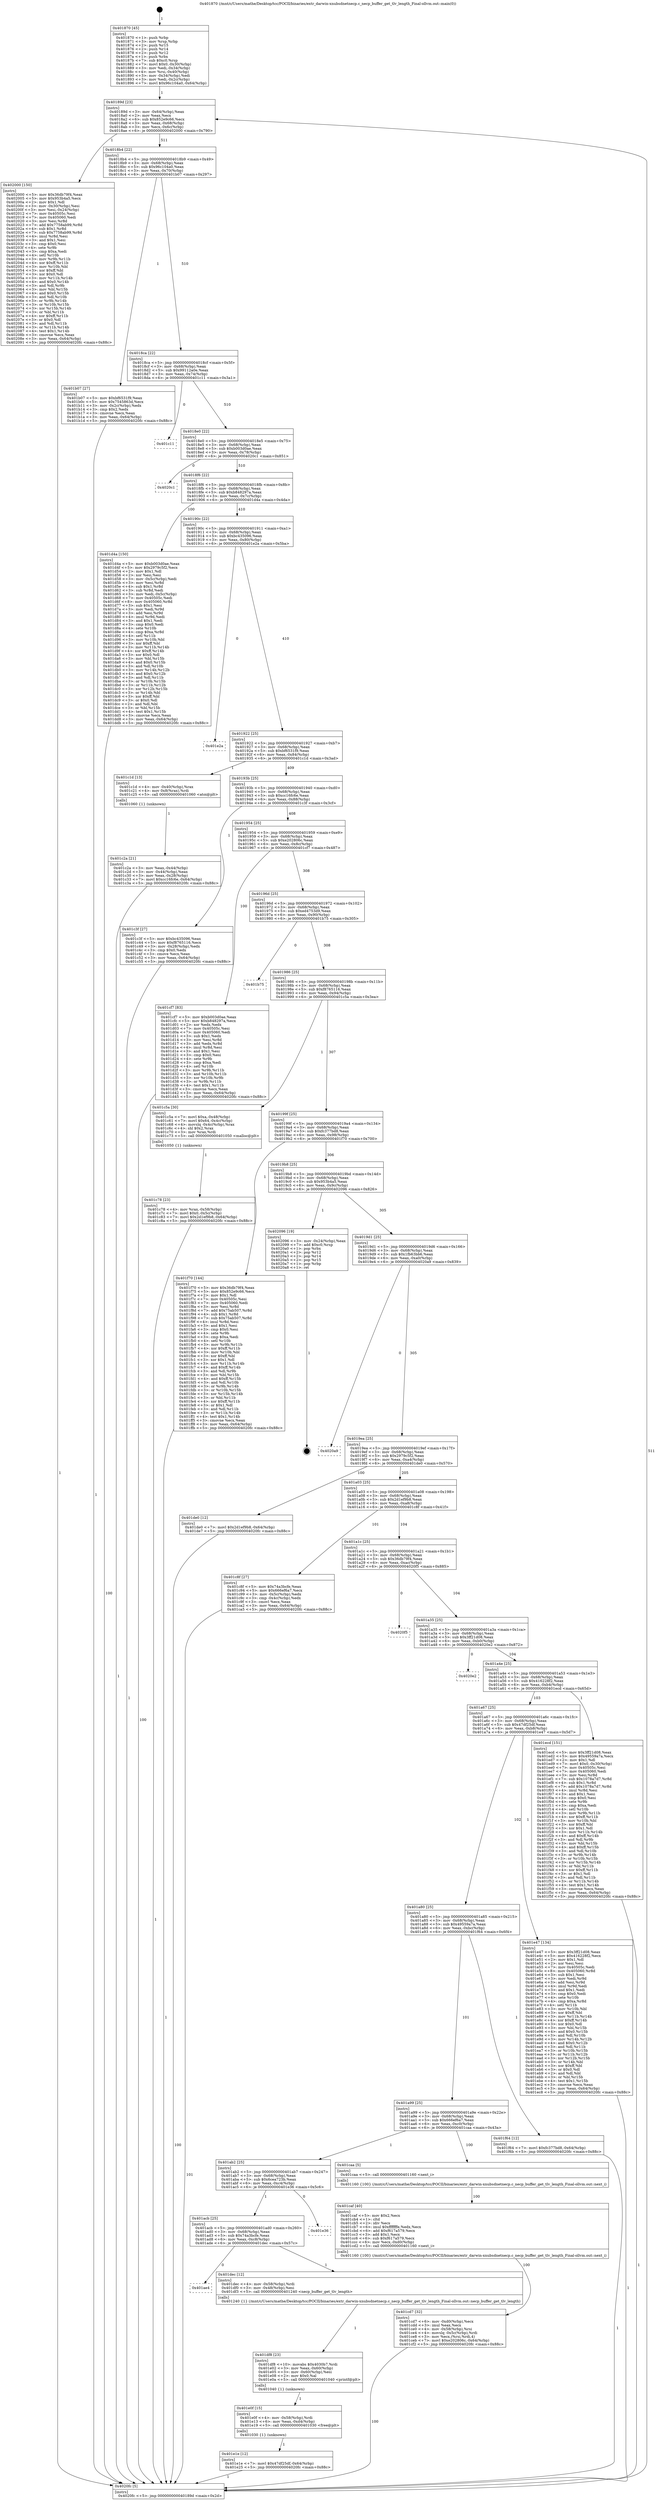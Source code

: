 digraph "0x401870" {
  label = "0x401870 (/mnt/c/Users/mathe/Desktop/tcc/POCII/binaries/extr_darwin-xnubsdnetnecp.c_necp_buffer_get_tlv_length_Final-ollvm.out::main(0))"
  labelloc = "t"
  node[shape=record]

  Entry [label="",width=0.3,height=0.3,shape=circle,fillcolor=black,style=filled]
  "0x40189d" [label="{
     0x40189d [23]\l
     | [instrs]\l
     &nbsp;&nbsp;0x40189d \<+3\>: mov -0x64(%rbp),%eax\l
     &nbsp;&nbsp;0x4018a0 \<+2\>: mov %eax,%ecx\l
     &nbsp;&nbsp;0x4018a2 \<+6\>: sub $0x852e9c66,%ecx\l
     &nbsp;&nbsp;0x4018a8 \<+3\>: mov %eax,-0x68(%rbp)\l
     &nbsp;&nbsp;0x4018ab \<+3\>: mov %ecx,-0x6c(%rbp)\l
     &nbsp;&nbsp;0x4018ae \<+6\>: je 0000000000402000 \<main+0x790\>\l
  }"]
  "0x402000" [label="{
     0x402000 [150]\l
     | [instrs]\l
     &nbsp;&nbsp;0x402000 \<+5\>: mov $0x36db79f4,%eax\l
     &nbsp;&nbsp;0x402005 \<+5\>: mov $0x953b4a5,%ecx\l
     &nbsp;&nbsp;0x40200a \<+2\>: mov $0x1,%dl\l
     &nbsp;&nbsp;0x40200c \<+3\>: mov -0x30(%rbp),%esi\l
     &nbsp;&nbsp;0x40200f \<+3\>: mov %esi,-0x24(%rbp)\l
     &nbsp;&nbsp;0x402012 \<+7\>: mov 0x40505c,%esi\l
     &nbsp;&nbsp;0x402019 \<+7\>: mov 0x405060,%edi\l
     &nbsp;&nbsp;0x402020 \<+3\>: mov %esi,%r8d\l
     &nbsp;&nbsp;0x402023 \<+7\>: add $0x7758ab99,%r8d\l
     &nbsp;&nbsp;0x40202a \<+4\>: sub $0x1,%r8d\l
     &nbsp;&nbsp;0x40202e \<+7\>: sub $0x7758ab99,%r8d\l
     &nbsp;&nbsp;0x402035 \<+4\>: imul %r8d,%esi\l
     &nbsp;&nbsp;0x402039 \<+3\>: and $0x1,%esi\l
     &nbsp;&nbsp;0x40203c \<+3\>: cmp $0x0,%esi\l
     &nbsp;&nbsp;0x40203f \<+4\>: sete %r9b\l
     &nbsp;&nbsp;0x402043 \<+3\>: cmp $0xa,%edi\l
     &nbsp;&nbsp;0x402046 \<+4\>: setl %r10b\l
     &nbsp;&nbsp;0x40204a \<+3\>: mov %r9b,%r11b\l
     &nbsp;&nbsp;0x40204d \<+4\>: xor $0xff,%r11b\l
     &nbsp;&nbsp;0x402051 \<+3\>: mov %r10b,%bl\l
     &nbsp;&nbsp;0x402054 \<+3\>: xor $0xff,%bl\l
     &nbsp;&nbsp;0x402057 \<+3\>: xor $0x0,%dl\l
     &nbsp;&nbsp;0x40205a \<+3\>: mov %r11b,%r14b\l
     &nbsp;&nbsp;0x40205d \<+4\>: and $0x0,%r14b\l
     &nbsp;&nbsp;0x402061 \<+3\>: and %dl,%r9b\l
     &nbsp;&nbsp;0x402064 \<+3\>: mov %bl,%r15b\l
     &nbsp;&nbsp;0x402067 \<+4\>: and $0x0,%r15b\l
     &nbsp;&nbsp;0x40206b \<+3\>: and %dl,%r10b\l
     &nbsp;&nbsp;0x40206e \<+3\>: or %r9b,%r14b\l
     &nbsp;&nbsp;0x402071 \<+3\>: or %r10b,%r15b\l
     &nbsp;&nbsp;0x402074 \<+3\>: xor %r15b,%r14b\l
     &nbsp;&nbsp;0x402077 \<+3\>: or %bl,%r11b\l
     &nbsp;&nbsp;0x40207a \<+4\>: xor $0xff,%r11b\l
     &nbsp;&nbsp;0x40207e \<+3\>: or $0x0,%dl\l
     &nbsp;&nbsp;0x402081 \<+3\>: and %dl,%r11b\l
     &nbsp;&nbsp;0x402084 \<+3\>: or %r11b,%r14b\l
     &nbsp;&nbsp;0x402087 \<+4\>: test $0x1,%r14b\l
     &nbsp;&nbsp;0x40208b \<+3\>: cmovne %ecx,%eax\l
     &nbsp;&nbsp;0x40208e \<+3\>: mov %eax,-0x64(%rbp)\l
     &nbsp;&nbsp;0x402091 \<+5\>: jmp 00000000004020fc \<main+0x88c\>\l
  }"]
  "0x4018b4" [label="{
     0x4018b4 [22]\l
     | [instrs]\l
     &nbsp;&nbsp;0x4018b4 \<+5\>: jmp 00000000004018b9 \<main+0x49\>\l
     &nbsp;&nbsp;0x4018b9 \<+3\>: mov -0x68(%rbp),%eax\l
     &nbsp;&nbsp;0x4018bc \<+5\>: sub $0x96c104a0,%eax\l
     &nbsp;&nbsp;0x4018c1 \<+3\>: mov %eax,-0x70(%rbp)\l
     &nbsp;&nbsp;0x4018c4 \<+6\>: je 0000000000401b07 \<main+0x297\>\l
  }"]
  Exit [label="",width=0.3,height=0.3,shape=circle,fillcolor=black,style=filled,peripheries=2]
  "0x401b07" [label="{
     0x401b07 [27]\l
     | [instrs]\l
     &nbsp;&nbsp;0x401b07 \<+5\>: mov $0xbf6531f9,%eax\l
     &nbsp;&nbsp;0x401b0c \<+5\>: mov $0x7545863d,%ecx\l
     &nbsp;&nbsp;0x401b11 \<+3\>: mov -0x2c(%rbp),%edx\l
     &nbsp;&nbsp;0x401b14 \<+3\>: cmp $0x2,%edx\l
     &nbsp;&nbsp;0x401b17 \<+3\>: cmovne %ecx,%eax\l
     &nbsp;&nbsp;0x401b1a \<+3\>: mov %eax,-0x64(%rbp)\l
     &nbsp;&nbsp;0x401b1d \<+5\>: jmp 00000000004020fc \<main+0x88c\>\l
  }"]
  "0x4018ca" [label="{
     0x4018ca [22]\l
     | [instrs]\l
     &nbsp;&nbsp;0x4018ca \<+5\>: jmp 00000000004018cf \<main+0x5f\>\l
     &nbsp;&nbsp;0x4018cf \<+3\>: mov -0x68(%rbp),%eax\l
     &nbsp;&nbsp;0x4018d2 \<+5\>: sub $0x99112a0e,%eax\l
     &nbsp;&nbsp;0x4018d7 \<+3\>: mov %eax,-0x74(%rbp)\l
     &nbsp;&nbsp;0x4018da \<+6\>: je 0000000000401c11 \<main+0x3a1\>\l
  }"]
  "0x4020fc" [label="{
     0x4020fc [5]\l
     | [instrs]\l
     &nbsp;&nbsp;0x4020fc \<+5\>: jmp 000000000040189d \<main+0x2d\>\l
  }"]
  "0x401870" [label="{
     0x401870 [45]\l
     | [instrs]\l
     &nbsp;&nbsp;0x401870 \<+1\>: push %rbp\l
     &nbsp;&nbsp;0x401871 \<+3\>: mov %rsp,%rbp\l
     &nbsp;&nbsp;0x401874 \<+2\>: push %r15\l
     &nbsp;&nbsp;0x401876 \<+2\>: push %r14\l
     &nbsp;&nbsp;0x401878 \<+2\>: push %r12\l
     &nbsp;&nbsp;0x40187a \<+1\>: push %rbx\l
     &nbsp;&nbsp;0x40187b \<+7\>: sub $0xc0,%rsp\l
     &nbsp;&nbsp;0x401882 \<+7\>: movl $0x0,-0x30(%rbp)\l
     &nbsp;&nbsp;0x401889 \<+3\>: mov %edi,-0x34(%rbp)\l
     &nbsp;&nbsp;0x40188c \<+4\>: mov %rsi,-0x40(%rbp)\l
     &nbsp;&nbsp;0x401890 \<+3\>: mov -0x34(%rbp),%edi\l
     &nbsp;&nbsp;0x401893 \<+3\>: mov %edi,-0x2c(%rbp)\l
     &nbsp;&nbsp;0x401896 \<+7\>: movl $0x96c104a0,-0x64(%rbp)\l
  }"]
  "0x401e1e" [label="{
     0x401e1e [12]\l
     | [instrs]\l
     &nbsp;&nbsp;0x401e1e \<+7\>: movl $0x47df25df,-0x64(%rbp)\l
     &nbsp;&nbsp;0x401e25 \<+5\>: jmp 00000000004020fc \<main+0x88c\>\l
  }"]
  "0x401c11" [label="{
     0x401c11\l
  }", style=dashed]
  "0x4018e0" [label="{
     0x4018e0 [22]\l
     | [instrs]\l
     &nbsp;&nbsp;0x4018e0 \<+5\>: jmp 00000000004018e5 \<main+0x75\>\l
     &nbsp;&nbsp;0x4018e5 \<+3\>: mov -0x68(%rbp),%eax\l
     &nbsp;&nbsp;0x4018e8 \<+5\>: sub $0xb003d0ae,%eax\l
     &nbsp;&nbsp;0x4018ed \<+3\>: mov %eax,-0x78(%rbp)\l
     &nbsp;&nbsp;0x4018f0 \<+6\>: je 00000000004020c1 \<main+0x851\>\l
  }"]
  "0x401e0f" [label="{
     0x401e0f [15]\l
     | [instrs]\l
     &nbsp;&nbsp;0x401e0f \<+4\>: mov -0x58(%rbp),%rdi\l
     &nbsp;&nbsp;0x401e13 \<+6\>: mov %eax,-0xd4(%rbp)\l
     &nbsp;&nbsp;0x401e19 \<+5\>: call 0000000000401030 \<free@plt\>\l
     | [calls]\l
     &nbsp;&nbsp;0x401030 \{1\} (unknown)\l
  }"]
  "0x4020c1" [label="{
     0x4020c1\l
  }", style=dashed]
  "0x4018f6" [label="{
     0x4018f6 [22]\l
     | [instrs]\l
     &nbsp;&nbsp;0x4018f6 \<+5\>: jmp 00000000004018fb \<main+0x8b\>\l
     &nbsp;&nbsp;0x4018fb \<+3\>: mov -0x68(%rbp),%eax\l
     &nbsp;&nbsp;0x4018fe \<+5\>: sub $0xb848297a,%eax\l
     &nbsp;&nbsp;0x401903 \<+3\>: mov %eax,-0x7c(%rbp)\l
     &nbsp;&nbsp;0x401906 \<+6\>: je 0000000000401d4a \<main+0x4da\>\l
  }"]
  "0x401df8" [label="{
     0x401df8 [23]\l
     | [instrs]\l
     &nbsp;&nbsp;0x401df8 \<+10\>: movabs $0x4030b7,%rdi\l
     &nbsp;&nbsp;0x401e02 \<+3\>: mov %eax,-0x60(%rbp)\l
     &nbsp;&nbsp;0x401e05 \<+3\>: mov -0x60(%rbp),%esi\l
     &nbsp;&nbsp;0x401e08 \<+2\>: mov $0x0,%al\l
     &nbsp;&nbsp;0x401e0a \<+5\>: call 0000000000401040 \<printf@plt\>\l
     | [calls]\l
     &nbsp;&nbsp;0x401040 \{1\} (unknown)\l
  }"]
  "0x401d4a" [label="{
     0x401d4a [150]\l
     | [instrs]\l
     &nbsp;&nbsp;0x401d4a \<+5\>: mov $0xb003d0ae,%eax\l
     &nbsp;&nbsp;0x401d4f \<+5\>: mov $0x2979c5f2,%ecx\l
     &nbsp;&nbsp;0x401d54 \<+2\>: mov $0x1,%dl\l
     &nbsp;&nbsp;0x401d56 \<+2\>: xor %esi,%esi\l
     &nbsp;&nbsp;0x401d58 \<+3\>: mov -0x5c(%rbp),%edi\l
     &nbsp;&nbsp;0x401d5b \<+3\>: mov %esi,%r8d\l
     &nbsp;&nbsp;0x401d5e \<+4\>: sub $0x1,%r8d\l
     &nbsp;&nbsp;0x401d62 \<+3\>: sub %r8d,%edi\l
     &nbsp;&nbsp;0x401d65 \<+3\>: mov %edi,-0x5c(%rbp)\l
     &nbsp;&nbsp;0x401d68 \<+7\>: mov 0x40505c,%edi\l
     &nbsp;&nbsp;0x401d6f \<+8\>: mov 0x405060,%r8d\l
     &nbsp;&nbsp;0x401d77 \<+3\>: sub $0x1,%esi\l
     &nbsp;&nbsp;0x401d7a \<+3\>: mov %edi,%r9d\l
     &nbsp;&nbsp;0x401d7d \<+3\>: add %esi,%r9d\l
     &nbsp;&nbsp;0x401d80 \<+4\>: imul %r9d,%edi\l
     &nbsp;&nbsp;0x401d84 \<+3\>: and $0x1,%edi\l
     &nbsp;&nbsp;0x401d87 \<+3\>: cmp $0x0,%edi\l
     &nbsp;&nbsp;0x401d8a \<+4\>: sete %r10b\l
     &nbsp;&nbsp;0x401d8e \<+4\>: cmp $0xa,%r8d\l
     &nbsp;&nbsp;0x401d92 \<+4\>: setl %r11b\l
     &nbsp;&nbsp;0x401d96 \<+3\>: mov %r10b,%bl\l
     &nbsp;&nbsp;0x401d99 \<+3\>: xor $0xff,%bl\l
     &nbsp;&nbsp;0x401d9c \<+3\>: mov %r11b,%r14b\l
     &nbsp;&nbsp;0x401d9f \<+4\>: xor $0xff,%r14b\l
     &nbsp;&nbsp;0x401da3 \<+3\>: xor $0x0,%dl\l
     &nbsp;&nbsp;0x401da6 \<+3\>: mov %bl,%r15b\l
     &nbsp;&nbsp;0x401da9 \<+4\>: and $0x0,%r15b\l
     &nbsp;&nbsp;0x401dad \<+3\>: and %dl,%r10b\l
     &nbsp;&nbsp;0x401db0 \<+3\>: mov %r14b,%r12b\l
     &nbsp;&nbsp;0x401db3 \<+4\>: and $0x0,%r12b\l
     &nbsp;&nbsp;0x401db7 \<+3\>: and %dl,%r11b\l
     &nbsp;&nbsp;0x401dba \<+3\>: or %r10b,%r15b\l
     &nbsp;&nbsp;0x401dbd \<+3\>: or %r11b,%r12b\l
     &nbsp;&nbsp;0x401dc0 \<+3\>: xor %r12b,%r15b\l
     &nbsp;&nbsp;0x401dc3 \<+3\>: or %r14b,%bl\l
     &nbsp;&nbsp;0x401dc6 \<+3\>: xor $0xff,%bl\l
     &nbsp;&nbsp;0x401dc9 \<+3\>: or $0x0,%dl\l
     &nbsp;&nbsp;0x401dcc \<+2\>: and %dl,%bl\l
     &nbsp;&nbsp;0x401dce \<+3\>: or %bl,%r15b\l
     &nbsp;&nbsp;0x401dd1 \<+4\>: test $0x1,%r15b\l
     &nbsp;&nbsp;0x401dd5 \<+3\>: cmovne %ecx,%eax\l
     &nbsp;&nbsp;0x401dd8 \<+3\>: mov %eax,-0x64(%rbp)\l
     &nbsp;&nbsp;0x401ddb \<+5\>: jmp 00000000004020fc \<main+0x88c\>\l
  }"]
  "0x40190c" [label="{
     0x40190c [22]\l
     | [instrs]\l
     &nbsp;&nbsp;0x40190c \<+5\>: jmp 0000000000401911 \<main+0xa1\>\l
     &nbsp;&nbsp;0x401911 \<+3\>: mov -0x68(%rbp),%eax\l
     &nbsp;&nbsp;0x401914 \<+5\>: sub $0xbc435096,%eax\l
     &nbsp;&nbsp;0x401919 \<+3\>: mov %eax,-0x80(%rbp)\l
     &nbsp;&nbsp;0x40191c \<+6\>: je 0000000000401e2a \<main+0x5ba\>\l
  }"]
  "0x401ae4" [label="{
     0x401ae4\l
  }", style=dashed]
  "0x401e2a" [label="{
     0x401e2a\l
  }", style=dashed]
  "0x401922" [label="{
     0x401922 [25]\l
     | [instrs]\l
     &nbsp;&nbsp;0x401922 \<+5\>: jmp 0000000000401927 \<main+0xb7\>\l
     &nbsp;&nbsp;0x401927 \<+3\>: mov -0x68(%rbp),%eax\l
     &nbsp;&nbsp;0x40192a \<+5\>: sub $0xbf6531f9,%eax\l
     &nbsp;&nbsp;0x40192f \<+6\>: mov %eax,-0x84(%rbp)\l
     &nbsp;&nbsp;0x401935 \<+6\>: je 0000000000401c1d \<main+0x3ad\>\l
  }"]
  "0x401dec" [label="{
     0x401dec [12]\l
     | [instrs]\l
     &nbsp;&nbsp;0x401dec \<+4\>: mov -0x58(%rbp),%rdi\l
     &nbsp;&nbsp;0x401df0 \<+3\>: mov -0x48(%rbp),%esi\l
     &nbsp;&nbsp;0x401df3 \<+5\>: call 0000000000401240 \<necp_buffer_get_tlv_length\>\l
     | [calls]\l
     &nbsp;&nbsp;0x401240 \{1\} (/mnt/c/Users/mathe/Desktop/tcc/POCII/binaries/extr_darwin-xnubsdnetnecp.c_necp_buffer_get_tlv_length_Final-ollvm.out::necp_buffer_get_tlv_length)\l
  }"]
  "0x401c1d" [label="{
     0x401c1d [13]\l
     | [instrs]\l
     &nbsp;&nbsp;0x401c1d \<+4\>: mov -0x40(%rbp),%rax\l
     &nbsp;&nbsp;0x401c21 \<+4\>: mov 0x8(%rax),%rdi\l
     &nbsp;&nbsp;0x401c25 \<+5\>: call 0000000000401060 \<atoi@plt\>\l
     | [calls]\l
     &nbsp;&nbsp;0x401060 \{1\} (unknown)\l
  }"]
  "0x40193b" [label="{
     0x40193b [25]\l
     | [instrs]\l
     &nbsp;&nbsp;0x40193b \<+5\>: jmp 0000000000401940 \<main+0xd0\>\l
     &nbsp;&nbsp;0x401940 \<+3\>: mov -0x68(%rbp),%eax\l
     &nbsp;&nbsp;0x401943 \<+5\>: sub $0xcc16fc6e,%eax\l
     &nbsp;&nbsp;0x401948 \<+6\>: mov %eax,-0x88(%rbp)\l
     &nbsp;&nbsp;0x40194e \<+6\>: je 0000000000401c3f \<main+0x3cf\>\l
  }"]
  "0x401c2a" [label="{
     0x401c2a [21]\l
     | [instrs]\l
     &nbsp;&nbsp;0x401c2a \<+3\>: mov %eax,-0x44(%rbp)\l
     &nbsp;&nbsp;0x401c2d \<+3\>: mov -0x44(%rbp),%eax\l
     &nbsp;&nbsp;0x401c30 \<+3\>: mov %eax,-0x28(%rbp)\l
     &nbsp;&nbsp;0x401c33 \<+7\>: movl $0xcc16fc6e,-0x64(%rbp)\l
     &nbsp;&nbsp;0x401c3a \<+5\>: jmp 00000000004020fc \<main+0x88c\>\l
  }"]
  "0x401acb" [label="{
     0x401acb [25]\l
     | [instrs]\l
     &nbsp;&nbsp;0x401acb \<+5\>: jmp 0000000000401ad0 \<main+0x260\>\l
     &nbsp;&nbsp;0x401ad0 \<+3\>: mov -0x68(%rbp),%eax\l
     &nbsp;&nbsp;0x401ad3 \<+5\>: sub $0x74a3bcfe,%eax\l
     &nbsp;&nbsp;0x401ad8 \<+6\>: mov %eax,-0xc8(%rbp)\l
     &nbsp;&nbsp;0x401ade \<+6\>: je 0000000000401dec \<main+0x57c\>\l
  }"]
  "0x401c3f" [label="{
     0x401c3f [27]\l
     | [instrs]\l
     &nbsp;&nbsp;0x401c3f \<+5\>: mov $0xbc435096,%eax\l
     &nbsp;&nbsp;0x401c44 \<+5\>: mov $0xf8765116,%ecx\l
     &nbsp;&nbsp;0x401c49 \<+3\>: mov -0x28(%rbp),%edx\l
     &nbsp;&nbsp;0x401c4c \<+3\>: cmp $0x0,%edx\l
     &nbsp;&nbsp;0x401c4f \<+3\>: cmove %ecx,%eax\l
     &nbsp;&nbsp;0x401c52 \<+3\>: mov %eax,-0x64(%rbp)\l
     &nbsp;&nbsp;0x401c55 \<+5\>: jmp 00000000004020fc \<main+0x88c\>\l
  }"]
  "0x401954" [label="{
     0x401954 [25]\l
     | [instrs]\l
     &nbsp;&nbsp;0x401954 \<+5\>: jmp 0000000000401959 \<main+0xe9\>\l
     &nbsp;&nbsp;0x401959 \<+3\>: mov -0x68(%rbp),%eax\l
     &nbsp;&nbsp;0x40195c \<+5\>: sub $0xe202806c,%eax\l
     &nbsp;&nbsp;0x401961 \<+6\>: mov %eax,-0x8c(%rbp)\l
     &nbsp;&nbsp;0x401967 \<+6\>: je 0000000000401cf7 \<main+0x487\>\l
  }"]
  "0x401e36" [label="{
     0x401e36\l
  }", style=dashed]
  "0x401cf7" [label="{
     0x401cf7 [83]\l
     | [instrs]\l
     &nbsp;&nbsp;0x401cf7 \<+5\>: mov $0xb003d0ae,%eax\l
     &nbsp;&nbsp;0x401cfc \<+5\>: mov $0xb848297a,%ecx\l
     &nbsp;&nbsp;0x401d01 \<+2\>: xor %edx,%edx\l
     &nbsp;&nbsp;0x401d03 \<+7\>: mov 0x40505c,%esi\l
     &nbsp;&nbsp;0x401d0a \<+7\>: mov 0x405060,%edi\l
     &nbsp;&nbsp;0x401d11 \<+3\>: sub $0x1,%edx\l
     &nbsp;&nbsp;0x401d14 \<+3\>: mov %esi,%r8d\l
     &nbsp;&nbsp;0x401d17 \<+3\>: add %edx,%r8d\l
     &nbsp;&nbsp;0x401d1a \<+4\>: imul %r8d,%esi\l
     &nbsp;&nbsp;0x401d1e \<+3\>: and $0x1,%esi\l
     &nbsp;&nbsp;0x401d21 \<+3\>: cmp $0x0,%esi\l
     &nbsp;&nbsp;0x401d24 \<+4\>: sete %r9b\l
     &nbsp;&nbsp;0x401d28 \<+3\>: cmp $0xa,%edi\l
     &nbsp;&nbsp;0x401d2b \<+4\>: setl %r10b\l
     &nbsp;&nbsp;0x401d2f \<+3\>: mov %r9b,%r11b\l
     &nbsp;&nbsp;0x401d32 \<+3\>: and %r10b,%r11b\l
     &nbsp;&nbsp;0x401d35 \<+3\>: xor %r10b,%r9b\l
     &nbsp;&nbsp;0x401d38 \<+3\>: or %r9b,%r11b\l
     &nbsp;&nbsp;0x401d3b \<+4\>: test $0x1,%r11b\l
     &nbsp;&nbsp;0x401d3f \<+3\>: cmovne %ecx,%eax\l
     &nbsp;&nbsp;0x401d42 \<+3\>: mov %eax,-0x64(%rbp)\l
     &nbsp;&nbsp;0x401d45 \<+5\>: jmp 00000000004020fc \<main+0x88c\>\l
  }"]
  "0x40196d" [label="{
     0x40196d [25]\l
     | [instrs]\l
     &nbsp;&nbsp;0x40196d \<+5\>: jmp 0000000000401972 \<main+0x102\>\l
     &nbsp;&nbsp;0x401972 \<+3\>: mov -0x68(%rbp),%eax\l
     &nbsp;&nbsp;0x401975 \<+5\>: sub $0xed4753d9,%eax\l
     &nbsp;&nbsp;0x40197a \<+6\>: mov %eax,-0x90(%rbp)\l
     &nbsp;&nbsp;0x401980 \<+6\>: je 0000000000401b75 \<main+0x305\>\l
  }"]
  "0x401cd7" [label="{
     0x401cd7 [32]\l
     | [instrs]\l
     &nbsp;&nbsp;0x401cd7 \<+6\>: mov -0xd0(%rbp),%ecx\l
     &nbsp;&nbsp;0x401cdd \<+3\>: imul %eax,%ecx\l
     &nbsp;&nbsp;0x401ce0 \<+4\>: mov -0x58(%rbp),%rsi\l
     &nbsp;&nbsp;0x401ce4 \<+4\>: movslq -0x5c(%rbp),%rdi\l
     &nbsp;&nbsp;0x401ce8 \<+3\>: mov %ecx,(%rsi,%rdi,4)\l
     &nbsp;&nbsp;0x401ceb \<+7\>: movl $0xe202806c,-0x64(%rbp)\l
     &nbsp;&nbsp;0x401cf2 \<+5\>: jmp 00000000004020fc \<main+0x88c\>\l
  }"]
  "0x401b75" [label="{
     0x401b75\l
  }", style=dashed]
  "0x401986" [label="{
     0x401986 [25]\l
     | [instrs]\l
     &nbsp;&nbsp;0x401986 \<+5\>: jmp 000000000040198b \<main+0x11b\>\l
     &nbsp;&nbsp;0x40198b \<+3\>: mov -0x68(%rbp),%eax\l
     &nbsp;&nbsp;0x40198e \<+5\>: sub $0xf8765116,%eax\l
     &nbsp;&nbsp;0x401993 \<+6\>: mov %eax,-0x94(%rbp)\l
     &nbsp;&nbsp;0x401999 \<+6\>: je 0000000000401c5a \<main+0x3ea\>\l
  }"]
  "0x401caf" [label="{
     0x401caf [40]\l
     | [instrs]\l
     &nbsp;&nbsp;0x401caf \<+5\>: mov $0x2,%ecx\l
     &nbsp;&nbsp;0x401cb4 \<+1\>: cltd\l
     &nbsp;&nbsp;0x401cb5 \<+2\>: idiv %ecx\l
     &nbsp;&nbsp;0x401cb7 \<+6\>: imul $0xfffffffe,%edx,%ecx\l
     &nbsp;&nbsp;0x401cbd \<+6\>: add $0xf617a579,%ecx\l
     &nbsp;&nbsp;0x401cc3 \<+3\>: add $0x1,%ecx\l
     &nbsp;&nbsp;0x401cc6 \<+6\>: sub $0xf617a579,%ecx\l
     &nbsp;&nbsp;0x401ccc \<+6\>: mov %ecx,-0xd0(%rbp)\l
     &nbsp;&nbsp;0x401cd2 \<+5\>: call 0000000000401160 \<next_i\>\l
     | [calls]\l
     &nbsp;&nbsp;0x401160 \{100\} (/mnt/c/Users/mathe/Desktop/tcc/POCII/binaries/extr_darwin-xnubsdnetnecp.c_necp_buffer_get_tlv_length_Final-ollvm.out::next_i)\l
  }"]
  "0x401c5a" [label="{
     0x401c5a [30]\l
     | [instrs]\l
     &nbsp;&nbsp;0x401c5a \<+7\>: movl $0xa,-0x48(%rbp)\l
     &nbsp;&nbsp;0x401c61 \<+7\>: movl $0x64,-0x4c(%rbp)\l
     &nbsp;&nbsp;0x401c68 \<+4\>: movslq -0x4c(%rbp),%rax\l
     &nbsp;&nbsp;0x401c6c \<+4\>: shl $0x2,%rax\l
     &nbsp;&nbsp;0x401c70 \<+3\>: mov %rax,%rdi\l
     &nbsp;&nbsp;0x401c73 \<+5\>: call 0000000000401050 \<malloc@plt\>\l
     | [calls]\l
     &nbsp;&nbsp;0x401050 \{1\} (unknown)\l
  }"]
  "0x40199f" [label="{
     0x40199f [25]\l
     | [instrs]\l
     &nbsp;&nbsp;0x40199f \<+5\>: jmp 00000000004019a4 \<main+0x134\>\l
     &nbsp;&nbsp;0x4019a4 \<+3\>: mov -0x68(%rbp),%eax\l
     &nbsp;&nbsp;0x4019a7 \<+5\>: sub $0xfc377bd8,%eax\l
     &nbsp;&nbsp;0x4019ac \<+6\>: mov %eax,-0x98(%rbp)\l
     &nbsp;&nbsp;0x4019b2 \<+6\>: je 0000000000401f70 \<main+0x700\>\l
  }"]
  "0x401c78" [label="{
     0x401c78 [23]\l
     | [instrs]\l
     &nbsp;&nbsp;0x401c78 \<+4\>: mov %rax,-0x58(%rbp)\l
     &nbsp;&nbsp;0x401c7c \<+7\>: movl $0x0,-0x5c(%rbp)\l
     &nbsp;&nbsp;0x401c83 \<+7\>: movl $0x2d1ef9b8,-0x64(%rbp)\l
     &nbsp;&nbsp;0x401c8a \<+5\>: jmp 00000000004020fc \<main+0x88c\>\l
  }"]
  "0x401ab2" [label="{
     0x401ab2 [25]\l
     | [instrs]\l
     &nbsp;&nbsp;0x401ab2 \<+5\>: jmp 0000000000401ab7 \<main+0x247\>\l
     &nbsp;&nbsp;0x401ab7 \<+3\>: mov -0x68(%rbp),%eax\l
     &nbsp;&nbsp;0x401aba \<+5\>: sub $0x6cea723b,%eax\l
     &nbsp;&nbsp;0x401abf \<+6\>: mov %eax,-0xc4(%rbp)\l
     &nbsp;&nbsp;0x401ac5 \<+6\>: je 0000000000401e36 \<main+0x5c6\>\l
  }"]
  "0x401f70" [label="{
     0x401f70 [144]\l
     | [instrs]\l
     &nbsp;&nbsp;0x401f70 \<+5\>: mov $0x36db79f4,%eax\l
     &nbsp;&nbsp;0x401f75 \<+5\>: mov $0x852e9c66,%ecx\l
     &nbsp;&nbsp;0x401f7a \<+2\>: mov $0x1,%dl\l
     &nbsp;&nbsp;0x401f7c \<+7\>: mov 0x40505c,%esi\l
     &nbsp;&nbsp;0x401f83 \<+7\>: mov 0x405060,%edi\l
     &nbsp;&nbsp;0x401f8a \<+3\>: mov %esi,%r8d\l
     &nbsp;&nbsp;0x401f8d \<+7\>: add $0x75ab507,%r8d\l
     &nbsp;&nbsp;0x401f94 \<+4\>: sub $0x1,%r8d\l
     &nbsp;&nbsp;0x401f98 \<+7\>: sub $0x75ab507,%r8d\l
     &nbsp;&nbsp;0x401f9f \<+4\>: imul %r8d,%esi\l
     &nbsp;&nbsp;0x401fa3 \<+3\>: and $0x1,%esi\l
     &nbsp;&nbsp;0x401fa6 \<+3\>: cmp $0x0,%esi\l
     &nbsp;&nbsp;0x401fa9 \<+4\>: sete %r9b\l
     &nbsp;&nbsp;0x401fad \<+3\>: cmp $0xa,%edi\l
     &nbsp;&nbsp;0x401fb0 \<+4\>: setl %r10b\l
     &nbsp;&nbsp;0x401fb4 \<+3\>: mov %r9b,%r11b\l
     &nbsp;&nbsp;0x401fb7 \<+4\>: xor $0xff,%r11b\l
     &nbsp;&nbsp;0x401fbb \<+3\>: mov %r10b,%bl\l
     &nbsp;&nbsp;0x401fbe \<+3\>: xor $0xff,%bl\l
     &nbsp;&nbsp;0x401fc1 \<+3\>: xor $0x1,%dl\l
     &nbsp;&nbsp;0x401fc4 \<+3\>: mov %r11b,%r14b\l
     &nbsp;&nbsp;0x401fc7 \<+4\>: and $0xff,%r14b\l
     &nbsp;&nbsp;0x401fcb \<+3\>: and %dl,%r9b\l
     &nbsp;&nbsp;0x401fce \<+3\>: mov %bl,%r15b\l
     &nbsp;&nbsp;0x401fd1 \<+4\>: and $0xff,%r15b\l
     &nbsp;&nbsp;0x401fd5 \<+3\>: and %dl,%r10b\l
     &nbsp;&nbsp;0x401fd8 \<+3\>: or %r9b,%r14b\l
     &nbsp;&nbsp;0x401fdb \<+3\>: or %r10b,%r15b\l
     &nbsp;&nbsp;0x401fde \<+3\>: xor %r15b,%r14b\l
     &nbsp;&nbsp;0x401fe1 \<+3\>: or %bl,%r11b\l
     &nbsp;&nbsp;0x401fe4 \<+4\>: xor $0xff,%r11b\l
     &nbsp;&nbsp;0x401fe8 \<+3\>: or $0x1,%dl\l
     &nbsp;&nbsp;0x401feb \<+3\>: and %dl,%r11b\l
     &nbsp;&nbsp;0x401fee \<+3\>: or %r11b,%r14b\l
     &nbsp;&nbsp;0x401ff1 \<+4\>: test $0x1,%r14b\l
     &nbsp;&nbsp;0x401ff5 \<+3\>: cmovne %ecx,%eax\l
     &nbsp;&nbsp;0x401ff8 \<+3\>: mov %eax,-0x64(%rbp)\l
     &nbsp;&nbsp;0x401ffb \<+5\>: jmp 00000000004020fc \<main+0x88c\>\l
  }"]
  "0x4019b8" [label="{
     0x4019b8 [25]\l
     | [instrs]\l
     &nbsp;&nbsp;0x4019b8 \<+5\>: jmp 00000000004019bd \<main+0x14d\>\l
     &nbsp;&nbsp;0x4019bd \<+3\>: mov -0x68(%rbp),%eax\l
     &nbsp;&nbsp;0x4019c0 \<+5\>: sub $0x953b4a5,%eax\l
     &nbsp;&nbsp;0x4019c5 \<+6\>: mov %eax,-0x9c(%rbp)\l
     &nbsp;&nbsp;0x4019cb \<+6\>: je 0000000000402096 \<main+0x826\>\l
  }"]
  "0x401caa" [label="{
     0x401caa [5]\l
     | [instrs]\l
     &nbsp;&nbsp;0x401caa \<+5\>: call 0000000000401160 \<next_i\>\l
     | [calls]\l
     &nbsp;&nbsp;0x401160 \{100\} (/mnt/c/Users/mathe/Desktop/tcc/POCII/binaries/extr_darwin-xnubsdnetnecp.c_necp_buffer_get_tlv_length_Final-ollvm.out::next_i)\l
  }"]
  "0x402096" [label="{
     0x402096 [19]\l
     | [instrs]\l
     &nbsp;&nbsp;0x402096 \<+3\>: mov -0x24(%rbp),%eax\l
     &nbsp;&nbsp;0x402099 \<+7\>: add $0xc0,%rsp\l
     &nbsp;&nbsp;0x4020a0 \<+1\>: pop %rbx\l
     &nbsp;&nbsp;0x4020a1 \<+2\>: pop %r12\l
     &nbsp;&nbsp;0x4020a3 \<+2\>: pop %r14\l
     &nbsp;&nbsp;0x4020a5 \<+2\>: pop %r15\l
     &nbsp;&nbsp;0x4020a7 \<+1\>: pop %rbp\l
     &nbsp;&nbsp;0x4020a8 \<+1\>: ret\l
  }"]
  "0x4019d1" [label="{
     0x4019d1 [25]\l
     | [instrs]\l
     &nbsp;&nbsp;0x4019d1 \<+5\>: jmp 00000000004019d6 \<main+0x166\>\l
     &nbsp;&nbsp;0x4019d6 \<+3\>: mov -0x68(%rbp),%eax\l
     &nbsp;&nbsp;0x4019d9 \<+5\>: sub $0x1fb63bb6,%eax\l
     &nbsp;&nbsp;0x4019de \<+6\>: mov %eax,-0xa0(%rbp)\l
     &nbsp;&nbsp;0x4019e4 \<+6\>: je 00000000004020a9 \<main+0x839\>\l
  }"]
  "0x401a99" [label="{
     0x401a99 [25]\l
     | [instrs]\l
     &nbsp;&nbsp;0x401a99 \<+5\>: jmp 0000000000401a9e \<main+0x22e\>\l
     &nbsp;&nbsp;0x401a9e \<+3\>: mov -0x68(%rbp),%eax\l
     &nbsp;&nbsp;0x401aa1 \<+5\>: sub $0x666ef6a7,%eax\l
     &nbsp;&nbsp;0x401aa6 \<+6\>: mov %eax,-0xc0(%rbp)\l
     &nbsp;&nbsp;0x401aac \<+6\>: je 0000000000401caa \<main+0x43a\>\l
  }"]
  "0x4020a9" [label="{
     0x4020a9\l
  }", style=dashed]
  "0x4019ea" [label="{
     0x4019ea [25]\l
     | [instrs]\l
     &nbsp;&nbsp;0x4019ea \<+5\>: jmp 00000000004019ef \<main+0x17f\>\l
     &nbsp;&nbsp;0x4019ef \<+3\>: mov -0x68(%rbp),%eax\l
     &nbsp;&nbsp;0x4019f2 \<+5\>: sub $0x2979c5f2,%eax\l
     &nbsp;&nbsp;0x4019f7 \<+6\>: mov %eax,-0xa4(%rbp)\l
     &nbsp;&nbsp;0x4019fd \<+6\>: je 0000000000401de0 \<main+0x570\>\l
  }"]
  "0x401f64" [label="{
     0x401f64 [12]\l
     | [instrs]\l
     &nbsp;&nbsp;0x401f64 \<+7\>: movl $0xfc377bd8,-0x64(%rbp)\l
     &nbsp;&nbsp;0x401f6b \<+5\>: jmp 00000000004020fc \<main+0x88c\>\l
  }"]
  "0x401de0" [label="{
     0x401de0 [12]\l
     | [instrs]\l
     &nbsp;&nbsp;0x401de0 \<+7\>: movl $0x2d1ef9b8,-0x64(%rbp)\l
     &nbsp;&nbsp;0x401de7 \<+5\>: jmp 00000000004020fc \<main+0x88c\>\l
  }"]
  "0x401a03" [label="{
     0x401a03 [25]\l
     | [instrs]\l
     &nbsp;&nbsp;0x401a03 \<+5\>: jmp 0000000000401a08 \<main+0x198\>\l
     &nbsp;&nbsp;0x401a08 \<+3\>: mov -0x68(%rbp),%eax\l
     &nbsp;&nbsp;0x401a0b \<+5\>: sub $0x2d1ef9b8,%eax\l
     &nbsp;&nbsp;0x401a10 \<+6\>: mov %eax,-0xa8(%rbp)\l
     &nbsp;&nbsp;0x401a16 \<+6\>: je 0000000000401c8f \<main+0x41f\>\l
  }"]
  "0x401a80" [label="{
     0x401a80 [25]\l
     | [instrs]\l
     &nbsp;&nbsp;0x401a80 \<+5\>: jmp 0000000000401a85 \<main+0x215\>\l
     &nbsp;&nbsp;0x401a85 \<+3\>: mov -0x68(%rbp),%eax\l
     &nbsp;&nbsp;0x401a88 \<+5\>: sub $0x49559a7a,%eax\l
     &nbsp;&nbsp;0x401a8d \<+6\>: mov %eax,-0xbc(%rbp)\l
     &nbsp;&nbsp;0x401a93 \<+6\>: je 0000000000401f64 \<main+0x6f4\>\l
  }"]
  "0x401c8f" [label="{
     0x401c8f [27]\l
     | [instrs]\l
     &nbsp;&nbsp;0x401c8f \<+5\>: mov $0x74a3bcfe,%eax\l
     &nbsp;&nbsp;0x401c94 \<+5\>: mov $0x666ef6a7,%ecx\l
     &nbsp;&nbsp;0x401c99 \<+3\>: mov -0x5c(%rbp),%edx\l
     &nbsp;&nbsp;0x401c9c \<+3\>: cmp -0x4c(%rbp),%edx\l
     &nbsp;&nbsp;0x401c9f \<+3\>: cmovl %ecx,%eax\l
     &nbsp;&nbsp;0x401ca2 \<+3\>: mov %eax,-0x64(%rbp)\l
     &nbsp;&nbsp;0x401ca5 \<+5\>: jmp 00000000004020fc \<main+0x88c\>\l
  }"]
  "0x401a1c" [label="{
     0x401a1c [25]\l
     | [instrs]\l
     &nbsp;&nbsp;0x401a1c \<+5\>: jmp 0000000000401a21 \<main+0x1b1\>\l
     &nbsp;&nbsp;0x401a21 \<+3\>: mov -0x68(%rbp),%eax\l
     &nbsp;&nbsp;0x401a24 \<+5\>: sub $0x36db79f4,%eax\l
     &nbsp;&nbsp;0x401a29 \<+6\>: mov %eax,-0xac(%rbp)\l
     &nbsp;&nbsp;0x401a2f \<+6\>: je 00000000004020f5 \<main+0x885\>\l
  }"]
  "0x401e47" [label="{
     0x401e47 [134]\l
     | [instrs]\l
     &nbsp;&nbsp;0x401e47 \<+5\>: mov $0x3ff21d08,%eax\l
     &nbsp;&nbsp;0x401e4c \<+5\>: mov $0x416228f2,%ecx\l
     &nbsp;&nbsp;0x401e51 \<+2\>: mov $0x1,%dl\l
     &nbsp;&nbsp;0x401e53 \<+2\>: xor %esi,%esi\l
     &nbsp;&nbsp;0x401e55 \<+7\>: mov 0x40505c,%edi\l
     &nbsp;&nbsp;0x401e5c \<+8\>: mov 0x405060,%r8d\l
     &nbsp;&nbsp;0x401e64 \<+3\>: sub $0x1,%esi\l
     &nbsp;&nbsp;0x401e67 \<+3\>: mov %edi,%r9d\l
     &nbsp;&nbsp;0x401e6a \<+3\>: add %esi,%r9d\l
     &nbsp;&nbsp;0x401e6d \<+4\>: imul %r9d,%edi\l
     &nbsp;&nbsp;0x401e71 \<+3\>: and $0x1,%edi\l
     &nbsp;&nbsp;0x401e74 \<+3\>: cmp $0x0,%edi\l
     &nbsp;&nbsp;0x401e77 \<+4\>: sete %r10b\l
     &nbsp;&nbsp;0x401e7b \<+4\>: cmp $0xa,%r8d\l
     &nbsp;&nbsp;0x401e7f \<+4\>: setl %r11b\l
     &nbsp;&nbsp;0x401e83 \<+3\>: mov %r10b,%bl\l
     &nbsp;&nbsp;0x401e86 \<+3\>: xor $0xff,%bl\l
     &nbsp;&nbsp;0x401e89 \<+3\>: mov %r11b,%r14b\l
     &nbsp;&nbsp;0x401e8c \<+4\>: xor $0xff,%r14b\l
     &nbsp;&nbsp;0x401e90 \<+3\>: xor $0x0,%dl\l
     &nbsp;&nbsp;0x401e93 \<+3\>: mov %bl,%r15b\l
     &nbsp;&nbsp;0x401e96 \<+4\>: and $0x0,%r15b\l
     &nbsp;&nbsp;0x401e9a \<+3\>: and %dl,%r10b\l
     &nbsp;&nbsp;0x401e9d \<+3\>: mov %r14b,%r12b\l
     &nbsp;&nbsp;0x401ea0 \<+4\>: and $0x0,%r12b\l
     &nbsp;&nbsp;0x401ea4 \<+3\>: and %dl,%r11b\l
     &nbsp;&nbsp;0x401ea7 \<+3\>: or %r10b,%r15b\l
     &nbsp;&nbsp;0x401eaa \<+3\>: or %r11b,%r12b\l
     &nbsp;&nbsp;0x401ead \<+3\>: xor %r12b,%r15b\l
     &nbsp;&nbsp;0x401eb0 \<+3\>: or %r14b,%bl\l
     &nbsp;&nbsp;0x401eb3 \<+3\>: xor $0xff,%bl\l
     &nbsp;&nbsp;0x401eb6 \<+3\>: or $0x0,%dl\l
     &nbsp;&nbsp;0x401eb9 \<+2\>: and %dl,%bl\l
     &nbsp;&nbsp;0x401ebb \<+3\>: or %bl,%r15b\l
     &nbsp;&nbsp;0x401ebe \<+4\>: test $0x1,%r15b\l
     &nbsp;&nbsp;0x401ec2 \<+3\>: cmovne %ecx,%eax\l
     &nbsp;&nbsp;0x401ec5 \<+3\>: mov %eax,-0x64(%rbp)\l
     &nbsp;&nbsp;0x401ec8 \<+5\>: jmp 00000000004020fc \<main+0x88c\>\l
  }"]
  "0x4020f5" [label="{
     0x4020f5\l
  }", style=dashed]
  "0x401a35" [label="{
     0x401a35 [25]\l
     | [instrs]\l
     &nbsp;&nbsp;0x401a35 \<+5\>: jmp 0000000000401a3a \<main+0x1ca\>\l
     &nbsp;&nbsp;0x401a3a \<+3\>: mov -0x68(%rbp),%eax\l
     &nbsp;&nbsp;0x401a3d \<+5\>: sub $0x3ff21d08,%eax\l
     &nbsp;&nbsp;0x401a42 \<+6\>: mov %eax,-0xb0(%rbp)\l
     &nbsp;&nbsp;0x401a48 \<+6\>: je 00000000004020e2 \<main+0x872\>\l
  }"]
  "0x401a67" [label="{
     0x401a67 [25]\l
     | [instrs]\l
     &nbsp;&nbsp;0x401a67 \<+5\>: jmp 0000000000401a6c \<main+0x1fc\>\l
     &nbsp;&nbsp;0x401a6c \<+3\>: mov -0x68(%rbp),%eax\l
     &nbsp;&nbsp;0x401a6f \<+5\>: sub $0x47df25df,%eax\l
     &nbsp;&nbsp;0x401a74 \<+6\>: mov %eax,-0xb8(%rbp)\l
     &nbsp;&nbsp;0x401a7a \<+6\>: je 0000000000401e47 \<main+0x5d7\>\l
  }"]
  "0x4020e2" [label="{
     0x4020e2\l
  }", style=dashed]
  "0x401a4e" [label="{
     0x401a4e [25]\l
     | [instrs]\l
     &nbsp;&nbsp;0x401a4e \<+5\>: jmp 0000000000401a53 \<main+0x1e3\>\l
     &nbsp;&nbsp;0x401a53 \<+3\>: mov -0x68(%rbp),%eax\l
     &nbsp;&nbsp;0x401a56 \<+5\>: sub $0x416228f2,%eax\l
     &nbsp;&nbsp;0x401a5b \<+6\>: mov %eax,-0xb4(%rbp)\l
     &nbsp;&nbsp;0x401a61 \<+6\>: je 0000000000401ecd \<main+0x65d\>\l
  }"]
  "0x401ecd" [label="{
     0x401ecd [151]\l
     | [instrs]\l
     &nbsp;&nbsp;0x401ecd \<+5\>: mov $0x3ff21d08,%eax\l
     &nbsp;&nbsp;0x401ed2 \<+5\>: mov $0x49559a7a,%ecx\l
     &nbsp;&nbsp;0x401ed7 \<+2\>: mov $0x1,%dl\l
     &nbsp;&nbsp;0x401ed9 \<+7\>: movl $0x0,-0x30(%rbp)\l
     &nbsp;&nbsp;0x401ee0 \<+7\>: mov 0x40505c,%esi\l
     &nbsp;&nbsp;0x401ee7 \<+7\>: mov 0x405060,%edi\l
     &nbsp;&nbsp;0x401eee \<+3\>: mov %esi,%r8d\l
     &nbsp;&nbsp;0x401ef1 \<+7\>: sub $0x1078a7d7,%r8d\l
     &nbsp;&nbsp;0x401ef8 \<+4\>: sub $0x1,%r8d\l
     &nbsp;&nbsp;0x401efc \<+7\>: add $0x1078a7d7,%r8d\l
     &nbsp;&nbsp;0x401f03 \<+4\>: imul %r8d,%esi\l
     &nbsp;&nbsp;0x401f07 \<+3\>: and $0x1,%esi\l
     &nbsp;&nbsp;0x401f0a \<+3\>: cmp $0x0,%esi\l
     &nbsp;&nbsp;0x401f0d \<+4\>: sete %r9b\l
     &nbsp;&nbsp;0x401f11 \<+3\>: cmp $0xa,%edi\l
     &nbsp;&nbsp;0x401f14 \<+4\>: setl %r10b\l
     &nbsp;&nbsp;0x401f18 \<+3\>: mov %r9b,%r11b\l
     &nbsp;&nbsp;0x401f1b \<+4\>: xor $0xff,%r11b\l
     &nbsp;&nbsp;0x401f1f \<+3\>: mov %r10b,%bl\l
     &nbsp;&nbsp;0x401f22 \<+3\>: xor $0xff,%bl\l
     &nbsp;&nbsp;0x401f25 \<+3\>: xor $0x1,%dl\l
     &nbsp;&nbsp;0x401f28 \<+3\>: mov %r11b,%r14b\l
     &nbsp;&nbsp;0x401f2b \<+4\>: and $0xff,%r14b\l
     &nbsp;&nbsp;0x401f2f \<+3\>: and %dl,%r9b\l
     &nbsp;&nbsp;0x401f32 \<+3\>: mov %bl,%r15b\l
     &nbsp;&nbsp;0x401f35 \<+4\>: and $0xff,%r15b\l
     &nbsp;&nbsp;0x401f39 \<+3\>: and %dl,%r10b\l
     &nbsp;&nbsp;0x401f3c \<+3\>: or %r9b,%r14b\l
     &nbsp;&nbsp;0x401f3f \<+3\>: or %r10b,%r15b\l
     &nbsp;&nbsp;0x401f42 \<+3\>: xor %r15b,%r14b\l
     &nbsp;&nbsp;0x401f45 \<+3\>: or %bl,%r11b\l
     &nbsp;&nbsp;0x401f48 \<+4\>: xor $0xff,%r11b\l
     &nbsp;&nbsp;0x401f4c \<+3\>: or $0x1,%dl\l
     &nbsp;&nbsp;0x401f4f \<+3\>: and %dl,%r11b\l
     &nbsp;&nbsp;0x401f52 \<+3\>: or %r11b,%r14b\l
     &nbsp;&nbsp;0x401f55 \<+4\>: test $0x1,%r14b\l
     &nbsp;&nbsp;0x401f59 \<+3\>: cmovne %ecx,%eax\l
     &nbsp;&nbsp;0x401f5c \<+3\>: mov %eax,-0x64(%rbp)\l
     &nbsp;&nbsp;0x401f5f \<+5\>: jmp 00000000004020fc \<main+0x88c\>\l
  }"]
  Entry -> "0x401870" [label=" 1"]
  "0x40189d" -> "0x402000" [label=" 1"]
  "0x40189d" -> "0x4018b4" [label=" 511"]
  "0x402096" -> Exit [label=" 1"]
  "0x4018b4" -> "0x401b07" [label=" 1"]
  "0x4018b4" -> "0x4018ca" [label=" 510"]
  "0x401b07" -> "0x4020fc" [label=" 1"]
  "0x401870" -> "0x40189d" [label=" 1"]
  "0x4020fc" -> "0x40189d" [label=" 511"]
  "0x402000" -> "0x4020fc" [label=" 1"]
  "0x4018ca" -> "0x401c11" [label=" 0"]
  "0x4018ca" -> "0x4018e0" [label=" 510"]
  "0x401f70" -> "0x4020fc" [label=" 1"]
  "0x4018e0" -> "0x4020c1" [label=" 0"]
  "0x4018e0" -> "0x4018f6" [label=" 510"]
  "0x401f64" -> "0x4020fc" [label=" 1"]
  "0x4018f6" -> "0x401d4a" [label=" 100"]
  "0x4018f6" -> "0x40190c" [label=" 410"]
  "0x401ecd" -> "0x4020fc" [label=" 1"]
  "0x40190c" -> "0x401e2a" [label=" 0"]
  "0x40190c" -> "0x401922" [label=" 410"]
  "0x401e47" -> "0x4020fc" [label=" 1"]
  "0x401922" -> "0x401c1d" [label=" 1"]
  "0x401922" -> "0x40193b" [label=" 409"]
  "0x401c1d" -> "0x401c2a" [label=" 1"]
  "0x401c2a" -> "0x4020fc" [label=" 1"]
  "0x401e1e" -> "0x4020fc" [label=" 1"]
  "0x40193b" -> "0x401c3f" [label=" 1"]
  "0x40193b" -> "0x401954" [label=" 408"]
  "0x401c3f" -> "0x4020fc" [label=" 1"]
  "0x401df8" -> "0x401e0f" [label=" 1"]
  "0x401954" -> "0x401cf7" [label=" 100"]
  "0x401954" -> "0x40196d" [label=" 308"]
  "0x401dec" -> "0x401df8" [label=" 1"]
  "0x40196d" -> "0x401b75" [label=" 0"]
  "0x40196d" -> "0x401986" [label=" 308"]
  "0x401acb" -> "0x401dec" [label=" 1"]
  "0x401986" -> "0x401c5a" [label=" 1"]
  "0x401986" -> "0x40199f" [label=" 307"]
  "0x401c5a" -> "0x401c78" [label=" 1"]
  "0x401c78" -> "0x4020fc" [label=" 1"]
  "0x401e0f" -> "0x401e1e" [label=" 1"]
  "0x40199f" -> "0x401f70" [label=" 1"]
  "0x40199f" -> "0x4019b8" [label=" 306"]
  "0x401ab2" -> "0x401acb" [label=" 1"]
  "0x4019b8" -> "0x402096" [label=" 1"]
  "0x4019b8" -> "0x4019d1" [label=" 305"]
  "0x401ab2" -> "0x401e36" [label=" 0"]
  "0x4019d1" -> "0x4020a9" [label=" 0"]
  "0x4019d1" -> "0x4019ea" [label=" 305"]
  "0x401de0" -> "0x4020fc" [label=" 100"]
  "0x4019ea" -> "0x401de0" [label=" 100"]
  "0x4019ea" -> "0x401a03" [label=" 205"]
  "0x401d4a" -> "0x4020fc" [label=" 100"]
  "0x401a03" -> "0x401c8f" [label=" 101"]
  "0x401a03" -> "0x401a1c" [label=" 104"]
  "0x401c8f" -> "0x4020fc" [label=" 101"]
  "0x401cd7" -> "0x4020fc" [label=" 100"]
  "0x401a1c" -> "0x4020f5" [label=" 0"]
  "0x401a1c" -> "0x401a35" [label=" 104"]
  "0x401caf" -> "0x401cd7" [label=" 100"]
  "0x401a35" -> "0x4020e2" [label=" 0"]
  "0x401a35" -> "0x401a4e" [label=" 104"]
  "0x401a99" -> "0x401ab2" [label=" 1"]
  "0x401a4e" -> "0x401ecd" [label=" 1"]
  "0x401a4e" -> "0x401a67" [label=" 103"]
  "0x401caa" -> "0x401caf" [label=" 100"]
  "0x401a67" -> "0x401e47" [label=" 1"]
  "0x401a67" -> "0x401a80" [label=" 102"]
  "0x401cf7" -> "0x4020fc" [label=" 100"]
  "0x401a80" -> "0x401f64" [label=" 1"]
  "0x401a80" -> "0x401a99" [label=" 101"]
  "0x401acb" -> "0x401ae4" [label=" 0"]
  "0x401a99" -> "0x401caa" [label=" 100"]
}

